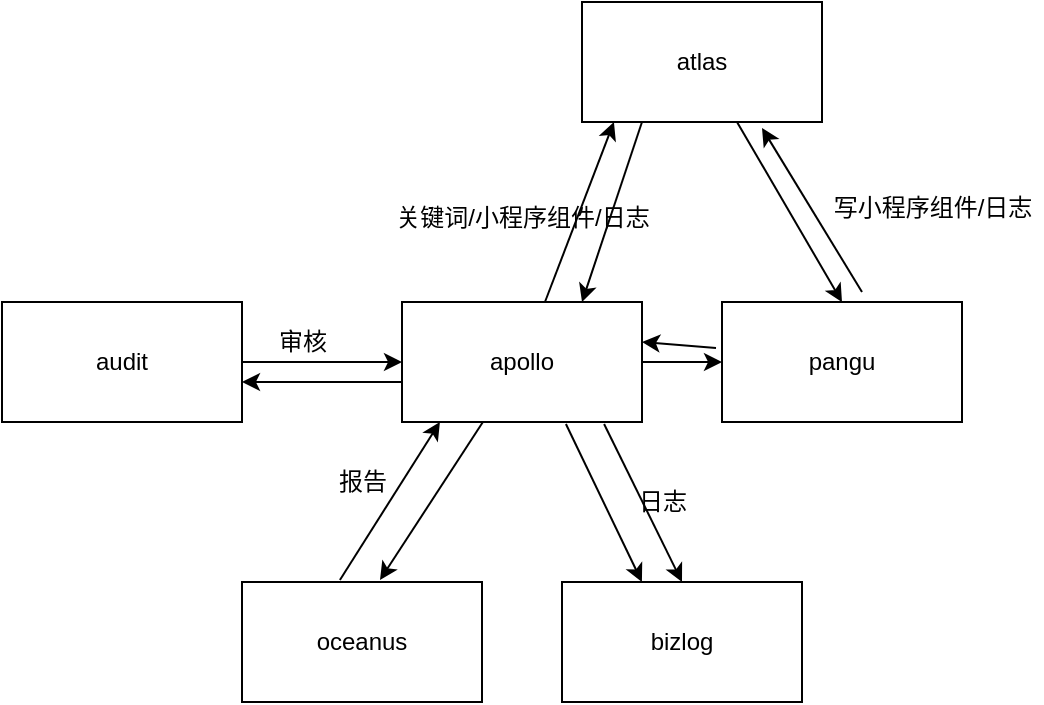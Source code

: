 <mxfile version="14.7.9" type="github">
  <diagram id="0Bd6htcTqXFndmyRb5fi" name="Page-1">
    <mxGraphModel dx="1773" dy="516" grid="1" gridSize="10" guides="1" tooltips="1" connect="1" arrows="1" fold="1" page="1" pageScale="1" pageWidth="827" pageHeight="1169" math="0" shadow="0">
      <root>
        <mxCell id="0" />
        <mxCell id="1" parent="0" />
        <mxCell id="0ehNZkJ0RxpbpAb613jR-6" value="" style="rounded=0;orthogonalLoop=1;jettySize=auto;html=1;entryX=0.75;entryY=0;entryDx=0;entryDy=0;exitX=0.25;exitY=1;exitDx=0;exitDy=0;" edge="1" parent="1" source="0ehNZkJ0RxpbpAb613jR-1" target="0ehNZkJ0RxpbpAb613jR-2">
          <mxGeometry relative="1" as="geometry" />
        </mxCell>
        <mxCell id="0ehNZkJ0RxpbpAb613jR-16" style="edgeStyle=none;rounded=0;orthogonalLoop=1;jettySize=auto;html=1;entryX=0.5;entryY=0;entryDx=0;entryDy=0;" edge="1" parent="1" source="0ehNZkJ0RxpbpAb613jR-1" target="0ehNZkJ0RxpbpAb613jR-8">
          <mxGeometry relative="1" as="geometry" />
        </mxCell>
        <mxCell id="0ehNZkJ0RxpbpAb613jR-1" value="atlas" style="rounded=0;whiteSpace=wrap;html=1;" vertex="1" parent="1">
          <mxGeometry x="220" y="30" width="120" height="60" as="geometry" />
        </mxCell>
        <mxCell id="0ehNZkJ0RxpbpAb613jR-12" value="" style="edgeStyle=orthogonalEdgeStyle;rounded=0;orthogonalLoop=1;jettySize=auto;html=1;" edge="1" parent="1" source="0ehNZkJ0RxpbpAb613jR-2" target="0ehNZkJ0RxpbpAb613jR-11">
          <mxGeometry relative="1" as="geometry">
            <Array as="points">
              <mxPoint x="90" y="220" />
              <mxPoint x="90" y="220" />
            </Array>
          </mxGeometry>
        </mxCell>
        <mxCell id="0ehNZkJ0RxpbpAb613jR-17" style="edgeStyle=none;rounded=0;orthogonalLoop=1;jettySize=auto;html=1;entryX=0.133;entryY=1;entryDx=0;entryDy=0;entryPerimeter=0;" edge="1" parent="1" source="0ehNZkJ0RxpbpAb613jR-2" target="0ehNZkJ0RxpbpAb613jR-1">
          <mxGeometry relative="1" as="geometry" />
        </mxCell>
        <mxCell id="0ehNZkJ0RxpbpAb613jR-20" style="edgeStyle=none;rounded=0;orthogonalLoop=1;jettySize=auto;html=1;entryX=0.575;entryY=-0.017;entryDx=0;entryDy=0;entryPerimeter=0;" edge="1" parent="1" source="0ehNZkJ0RxpbpAb613jR-2" target="0ehNZkJ0RxpbpAb613jR-9">
          <mxGeometry relative="1" as="geometry" />
        </mxCell>
        <mxCell id="0ehNZkJ0RxpbpAb613jR-22" style="edgeStyle=none;rounded=0;orthogonalLoop=1;jettySize=auto;html=1;entryX=0.5;entryY=0;entryDx=0;entryDy=0;exitX=0.842;exitY=1.017;exitDx=0;exitDy=0;exitPerimeter=0;" edge="1" parent="1" source="0ehNZkJ0RxpbpAb613jR-2" target="0ehNZkJ0RxpbpAb613jR-15">
          <mxGeometry relative="1" as="geometry" />
        </mxCell>
        <mxCell id="0ehNZkJ0RxpbpAb613jR-23" style="edgeStyle=none;rounded=0;orthogonalLoop=1;jettySize=auto;html=1;entryX=0.333;entryY=0;entryDx=0;entryDy=0;entryPerimeter=0;exitX=0.683;exitY=1.017;exitDx=0;exitDy=0;exitPerimeter=0;" edge="1" parent="1" source="0ehNZkJ0RxpbpAb613jR-2" target="0ehNZkJ0RxpbpAb613jR-15">
          <mxGeometry relative="1" as="geometry">
            <mxPoint x="250" y="310" as="targetPoint" />
          </mxGeometry>
        </mxCell>
        <mxCell id="0ehNZkJ0RxpbpAb613jR-26" style="edgeStyle=none;rounded=0;orthogonalLoop=1;jettySize=auto;html=1;entryX=0;entryY=0.5;entryDx=0;entryDy=0;" edge="1" parent="1" source="0ehNZkJ0RxpbpAb613jR-2" target="0ehNZkJ0RxpbpAb613jR-8">
          <mxGeometry relative="1" as="geometry" />
        </mxCell>
        <mxCell id="0ehNZkJ0RxpbpAb613jR-2" value="apollo" style="rounded=0;whiteSpace=wrap;html=1;" vertex="1" parent="1">
          <mxGeometry x="130" y="180" width="120" height="60" as="geometry" />
        </mxCell>
        <mxCell id="0ehNZkJ0RxpbpAb613jR-18" style="edgeStyle=none;rounded=0;orthogonalLoop=1;jettySize=auto;html=1;" edge="1" parent="1">
          <mxGeometry relative="1" as="geometry">
            <mxPoint x="360" y="175" as="sourcePoint" />
            <mxPoint x="310" y="93" as="targetPoint" />
          </mxGeometry>
        </mxCell>
        <mxCell id="0ehNZkJ0RxpbpAb613jR-27" style="edgeStyle=none;rounded=0;orthogonalLoop=1;jettySize=auto;html=1;exitX=-0.025;exitY=0.383;exitDx=0;exitDy=0;exitPerimeter=0;" edge="1" parent="1" source="0ehNZkJ0RxpbpAb613jR-8">
          <mxGeometry relative="1" as="geometry">
            <mxPoint x="250" y="200" as="targetPoint" />
          </mxGeometry>
        </mxCell>
        <mxCell id="0ehNZkJ0RxpbpAb613jR-8" value="pangu" style="rounded=0;whiteSpace=wrap;html=1;" vertex="1" parent="1">
          <mxGeometry x="290" y="180" width="120" height="60" as="geometry" />
        </mxCell>
        <mxCell id="0ehNZkJ0RxpbpAb613jR-21" style="edgeStyle=none;rounded=0;orthogonalLoop=1;jettySize=auto;html=1;entryX=0.158;entryY=1;entryDx=0;entryDy=0;entryPerimeter=0;exitX=0.408;exitY=-0.017;exitDx=0;exitDy=0;exitPerimeter=0;" edge="1" parent="1" source="0ehNZkJ0RxpbpAb613jR-9" target="0ehNZkJ0RxpbpAb613jR-2">
          <mxGeometry relative="1" as="geometry" />
        </mxCell>
        <mxCell id="0ehNZkJ0RxpbpAb613jR-9" value="oceanus" style="rounded=0;whiteSpace=wrap;html=1;" vertex="1" parent="1">
          <mxGeometry x="50" y="320" width="120" height="60" as="geometry" />
        </mxCell>
        <mxCell id="0ehNZkJ0RxpbpAb613jR-19" style="edgeStyle=none;rounded=0;orthogonalLoop=1;jettySize=auto;html=1;entryX=0;entryY=0.5;entryDx=0;entryDy=0;" edge="1" parent="1" source="0ehNZkJ0RxpbpAb613jR-11" target="0ehNZkJ0RxpbpAb613jR-2">
          <mxGeometry relative="1" as="geometry" />
        </mxCell>
        <mxCell id="0ehNZkJ0RxpbpAb613jR-11" value="audit" style="rounded=0;whiteSpace=wrap;html=1;" vertex="1" parent="1">
          <mxGeometry x="-70" y="180" width="120" height="60" as="geometry" />
        </mxCell>
        <mxCell id="0ehNZkJ0RxpbpAb613jR-15" value="bizlog" style="rounded=0;whiteSpace=wrap;html=1;" vertex="1" parent="1">
          <mxGeometry x="210" y="320" width="120" height="60" as="geometry" />
        </mxCell>
        <mxCell id="0ehNZkJ0RxpbpAb613jR-24" value="&lt;br&gt;关键词/小程序组件/日志" style="text;html=1;align=center;verticalAlign=middle;resizable=0;points=[];autosize=1;strokeColor=none;" vertex="1" parent="1">
          <mxGeometry x="120" y="115" width="140" height="30" as="geometry" />
        </mxCell>
        <mxCell id="0ehNZkJ0RxpbpAb613jR-25" value="&lt;br&gt;写小程序组件/日志" style="text;html=1;align=center;verticalAlign=middle;resizable=0;points=[];autosize=1;strokeColor=none;" vertex="1" parent="1">
          <mxGeometry x="340" y="110" width="110" height="30" as="geometry" />
        </mxCell>
        <mxCell id="0ehNZkJ0RxpbpAb613jR-28" value="审核" style="text;html=1;align=center;verticalAlign=middle;resizable=0;points=[];autosize=1;strokeColor=none;" vertex="1" parent="1">
          <mxGeometry x="60" y="190" width="40" height="20" as="geometry" />
        </mxCell>
        <mxCell id="0ehNZkJ0RxpbpAb613jR-29" value="报告" style="text;html=1;align=center;verticalAlign=middle;resizable=0;points=[];autosize=1;strokeColor=none;" vertex="1" parent="1">
          <mxGeometry x="90" y="260" width="40" height="20" as="geometry" />
        </mxCell>
        <mxCell id="0ehNZkJ0RxpbpAb613jR-30" value="日志" style="text;html=1;align=center;verticalAlign=middle;resizable=0;points=[];autosize=1;strokeColor=none;" vertex="1" parent="1">
          <mxGeometry x="240" y="270" width="40" height="20" as="geometry" />
        </mxCell>
      </root>
    </mxGraphModel>
  </diagram>
</mxfile>
